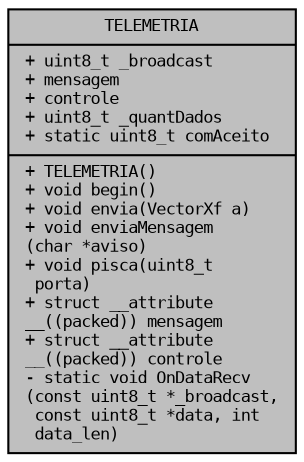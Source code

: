 digraph "TELEMETRIA"
{
 // LATEX_PDF_SIZE
  bgcolor="transparent";
  edge [fontname="DejaVuSansMono",fontsize="8",labelfontname="DejaVuSansMono",labelfontsize="8"];
  node [fontname="DejaVuSansMono",fontsize="8",shape=record];
  Node1 [label="{TELEMETRIA\n|+ uint8_t _broadcast\l+  mensagem\l+  controle\l+ uint8_t _quantDados\l+ static uint8_t comAceito\l|+  TELEMETRIA()\l+ void begin()\l+ void envia(VectorXf a)\l+ void enviaMensagem\l(char *aviso)\l+ void pisca(uint8_t\l porta)\l+ struct __attribute\l__((packed)) mensagem\l+ struct __attribute\l__((packed)) controle\l- static void OnDataRecv\l(const uint8_t *_broadcast,\l const uint8_t *data, int\l data_len)\l}",height=0.2,width=0.4,color="black", fillcolor="grey75", style="filled", fontcolor="black",tooltip=" "];
}
